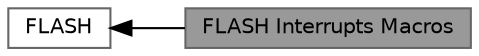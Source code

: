 digraph "FLASH Interrupts Macros"
{
 // LATEX_PDF_SIZE
  bgcolor="transparent";
  edge [fontname=Helvetica,fontsize=10,labelfontname=Helvetica,labelfontsize=10];
  node [fontname=Helvetica,fontsize=10,shape=box,height=0.2,width=0.4];
  rankdir=LR;
  Node2 [id="Node000002",label="FLASH",height=0.2,width=0.4,color="grey40", fillcolor="white", style="filled",URL="$group___f_l_a_s_h.html",tooltip="FLASH HAL module driver"];
  Node1 [id="Node000001",label="FLASH Interrupts Macros",height=0.2,width=0.4,color="gray40", fillcolor="grey60", style="filled", fontcolor="black",tooltip="macros to handle FLASH interrupts"];
  Node2->Node1 [shape=plaintext, dir="back", style="solid"];
}
